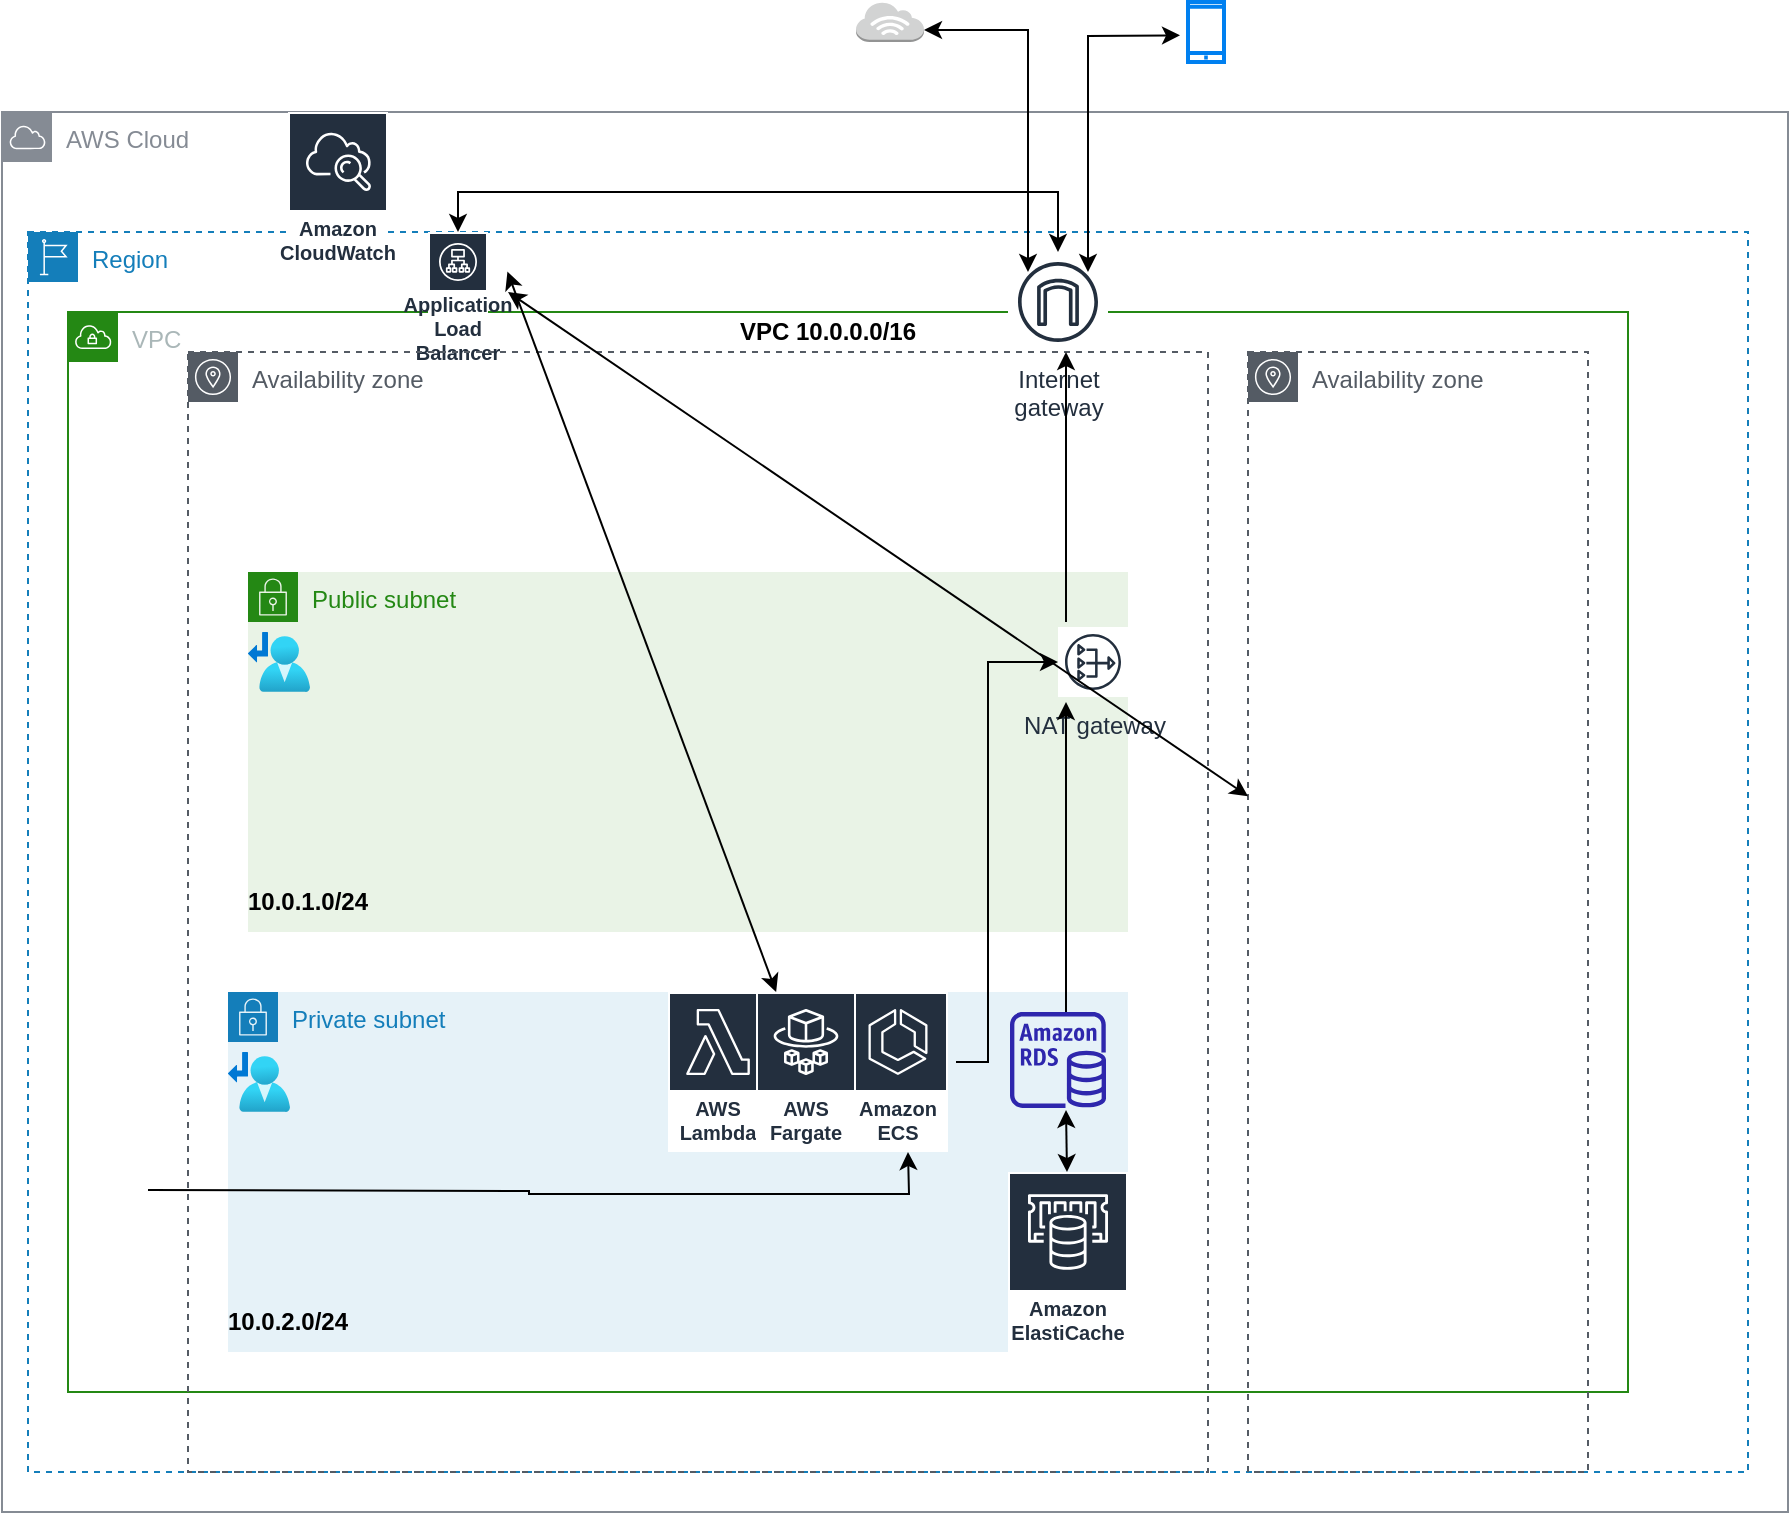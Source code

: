 <mxfile version="16.5.6" type="github">
  <diagram id="bJjdfScnOhEYDZ1nvRLR" name="Page-1">
    <mxGraphModel dx="2249" dy="1931" grid="1" gridSize="10" guides="1" tooltips="1" connect="1" arrows="1" fold="1" page="1" pageScale="1" pageWidth="827" pageHeight="1169" math="0" shadow="0">
      <root>
        <mxCell id="0" />
        <mxCell id="bB3c_y69kQhv3heVyW8m-2" parent="0" />
        <mxCell id="bB3c_y69kQhv3heVyW8m-3" value="Region" style="points=[[0,0],[0.25,0],[0.5,0],[0.75,0],[1,0],[1,0.25],[1,0.5],[1,0.75],[1,1],[0.75,1],[0.5,1],[0.25,1],[0,1],[0,0.75],[0,0.5],[0,0.25]];outlineConnect=0;gradientColor=none;html=1;whiteSpace=wrap;fontSize=12;fontStyle=0;container=1;pointerEvents=0;collapsible=0;recursiveResize=0;shape=mxgraph.aws4.group;grIcon=mxgraph.aws4.group_region;strokeColor=#147EBA;fillColor=none;verticalAlign=top;align=left;spacingLeft=30;fontColor=#147EBA;dashed=1;" parent="bB3c_y69kQhv3heVyW8m-2" vertex="1">
          <mxGeometry x="10" y="10" width="860" height="620" as="geometry" />
        </mxCell>
        <mxCell id="bB3c_y69kQhv3heVyW8m-5" value="VPC" style="points=[[0,0],[0.25,0],[0.5,0],[0.75,0],[1,0],[1,0.25],[1,0.5],[1,0.75],[1,1],[0.75,1],[0.5,1],[0.25,1],[0,1],[0,0.75],[0,0.5],[0,0.25]];outlineConnect=0;gradientColor=none;html=1;whiteSpace=wrap;fontSize=12;fontStyle=0;container=0;pointerEvents=0;collapsible=0;recursiveResize=0;shape=mxgraph.aws4.group;grIcon=mxgraph.aws4.group_vpc;strokeColor=#248814;fillColor=none;verticalAlign=top;align=left;spacingLeft=30;fontColor=#AAB7B8;dashed=0;" parent="bB3c_y69kQhv3heVyW8m-3" vertex="1">
          <mxGeometry x="20" y="40" width="780" height="540" as="geometry" />
        </mxCell>
        <UserObject label="&lt;b&gt;VPC 10.0.0.0/16&lt;/b&gt;" placeholders="1" name="Variable" id="bB3c_y69kQhv3heVyW8m-9">
          <mxCell style="text;html=1;strokeColor=none;fillColor=none;align=center;verticalAlign=middle;whiteSpace=wrap;overflow=hidden;" parent="bB3c_y69kQhv3heVyW8m-3" vertex="1">
            <mxGeometry x="345" y="40" width="110" height="20" as="geometry" />
          </mxCell>
        </UserObject>
        <mxCell id="rqBP-0w8A14e_5uNB48a-29" value="AWS Cloud" style="sketch=0;outlineConnect=0;gradientColor=none;html=1;whiteSpace=wrap;fontSize=12;fontStyle=0;shape=mxgraph.aws4.group;grIcon=mxgraph.aws4.group_aws_cloud;strokeColor=#858B94;fillColor=none;verticalAlign=top;align=left;spacingLeft=30;fontColor=#858B94;dashed=0;" parent="bB3c_y69kQhv3heVyW8m-3" vertex="1">
          <mxGeometry x="-13" y="-60" width="893" height="700" as="geometry" />
        </mxCell>
        <mxCell id="rqBP-0w8A14e_5uNB48a-33" value="Internet&#xa;gateway" style="sketch=0;outlineConnect=0;fontColor=#232F3E;gradientColor=none;strokeColor=#232F3E;fillColor=#ffffff;dashed=0;verticalLabelPosition=bottom;verticalAlign=top;align=center;html=1;fontSize=12;fontStyle=0;aspect=fixed;shape=mxgraph.aws4.resourceIcon;resIcon=mxgraph.aws4.internet_gateway;" parent="bB3c_y69kQhv3heVyW8m-3" vertex="1">
          <mxGeometry x="490" y="10" width="50" height="50" as="geometry" />
        </mxCell>
        <mxCell id="IcXUuV9AT2UmC7xQ3hC1-9" value="Application Load Balancer" style="sketch=0;outlineConnect=0;fontColor=#232F3E;gradientColor=none;strokeColor=#ffffff;fillColor=#232F3E;dashed=0;verticalLabelPosition=middle;verticalAlign=bottom;align=center;html=1;whiteSpace=wrap;fontSize=10;fontStyle=1;spacing=3;shape=mxgraph.aws4.productIcon;prIcon=mxgraph.aws4.application_load_balancer;" parent="bB3c_y69kQhv3heVyW8m-3" vertex="1">
          <mxGeometry x="200" width="30" height="70" as="geometry" />
        </mxCell>
        <mxCell id="IcXUuV9AT2UmC7xQ3hC1-13" value="" style="endArrow=classic;startArrow=classic;html=1;rounded=0;" parent="bB3c_y69kQhv3heVyW8m-3" source="IcXUuV9AT2UmC7xQ3hC1-9" edge="1">
          <mxGeometry width="50" height="50" relative="1" as="geometry">
            <mxPoint x="240" y="10" as="sourcePoint" />
            <mxPoint x="515" y="10" as="targetPoint" />
            <Array as="points">
              <mxPoint x="215" y="-20" />
              <mxPoint x="360" y="-20" />
              <mxPoint x="515" y="-20" />
            </Array>
          </mxGeometry>
        </mxCell>
        <mxCell id="bB3c_y69kQhv3heVyW8m-22" value="" style="outlineConnect=0;dashed=0;verticalLabelPosition=bottom;verticalAlign=top;align=center;html=1;shape=mxgraph.aws3.internet_3;fillColor=#D2D3D3;gradientColor=none;" parent="bB3c_y69kQhv3heVyW8m-2" vertex="1">
          <mxGeometry x="424" y="-105" width="34" height="20" as="geometry" />
        </mxCell>
        <mxCell id="vMngIz2PfXexnk4Se60b-8" value="Availability zone" style="sketch=0;outlineConnect=0;gradientColor=none;html=1;whiteSpace=wrap;fontSize=12;fontStyle=0;shape=mxgraph.aws4.group;grIcon=mxgraph.aws4.group_availability_zone;strokeColor=#545B64;fillColor=none;verticalAlign=top;align=left;spacingLeft=30;fontColor=#545B64;dashed=1;" parent="bB3c_y69kQhv3heVyW8m-2" vertex="1">
          <mxGeometry x="90" y="70" width="510" height="560" as="geometry" />
        </mxCell>
        <mxCell id="vMngIz2PfXexnk4Se60b-9" value="Availability zone" style="sketch=0;outlineConnect=0;gradientColor=none;html=1;whiteSpace=wrap;fontSize=12;fontStyle=0;shape=mxgraph.aws4.group;grIcon=mxgraph.aws4.group_availability_zone;strokeColor=#545B64;fillColor=none;verticalAlign=top;align=left;spacingLeft=30;fontColor=#545B64;dashed=1;" parent="bB3c_y69kQhv3heVyW8m-2" vertex="1">
          <mxGeometry x="620" y="70" width="170" height="560" as="geometry" />
        </mxCell>
        <mxCell id="vMngIz2PfXexnk4Se60b-11" value="Public subnet" style="points=[[0,0],[0.25,0],[0.5,0],[0.75,0],[1,0],[1,0.25],[1,0.5],[1,0.75],[1,1],[0.75,1],[0.5,1],[0.25,1],[0,1],[0,0.75],[0,0.5],[0,0.25]];outlineConnect=0;gradientColor=none;html=1;whiteSpace=wrap;fontSize=12;fontStyle=0;container=1;pointerEvents=0;collapsible=0;recursiveResize=0;shape=mxgraph.aws4.group;grIcon=mxgraph.aws4.group_security_group;grStroke=0;strokeColor=#248814;fillColor=#E9F3E6;verticalAlign=top;align=left;spacingLeft=30;fontColor=#248814;dashed=0;" parent="bB3c_y69kQhv3heVyW8m-2" vertex="1">
          <mxGeometry x="120" y="180" width="440" height="180" as="geometry" />
        </mxCell>
        <mxCell id="vMngIz2PfXexnk4Se60b-29" value="&lt;b&gt;10.0.1.0/24&lt;/b&gt;" style="text;html=1;strokeColor=none;fillColor=none;align=center;verticalAlign=middle;whiteSpace=wrap;rounded=0;" parent="vMngIz2PfXexnk4Se60b-11" vertex="1">
          <mxGeometry x="-1.11e-15" y="150" width="60" height="30" as="geometry" />
        </mxCell>
        <mxCell id="MNGYdxfxnVHck2uHR117-0" value="NAT gateway" style="sketch=0;outlineConnect=0;fontColor=#232F3E;gradientColor=none;strokeColor=#232F3E;fillColor=#ffffff;dashed=0;verticalLabelPosition=bottom;verticalAlign=top;align=center;html=1;fontSize=12;fontStyle=0;aspect=fixed;shape=mxgraph.aws4.resourceIcon;resIcon=mxgraph.aws4.nat_gateway;" parent="vMngIz2PfXexnk4Se60b-11" vertex="1">
          <mxGeometry x="405" y="27.5" width="35" height="35" as="geometry" />
        </mxCell>
        <mxCell id="vMngIz2PfXexnk4Se60b-12" value="Private subnet" style="points=[[0,0],[0.25,0],[0.5,0],[0.75,0],[1,0],[1,0.25],[1,0.5],[1,0.75],[1,1],[0.75,1],[0.5,1],[0.25,1],[0,1],[0,0.75],[0,0.5],[0,0.25]];outlineConnect=0;gradientColor=none;html=1;whiteSpace=wrap;fontSize=12;fontStyle=0;container=1;pointerEvents=0;collapsible=0;recursiveResize=0;shape=mxgraph.aws4.group;grIcon=mxgraph.aws4.group_security_group;grStroke=0;strokeColor=#147EBA;fillColor=#E6F2F8;verticalAlign=top;align=left;spacingLeft=30;fontColor=#147EBA;dashed=0;" parent="bB3c_y69kQhv3heVyW8m-2" vertex="1">
          <mxGeometry x="110" y="390" width="450" height="180" as="geometry" />
        </mxCell>
        <mxCell id="vMngIz2PfXexnk4Se60b-30" value="&lt;b&gt;10.0.2.0/24&lt;/b&gt;" style="text;html=1;strokeColor=none;fillColor=none;align=center;verticalAlign=middle;whiteSpace=wrap;rounded=0;" parent="vMngIz2PfXexnk4Se60b-12" vertex="1">
          <mxGeometry y="150" width="60" height="30" as="geometry" />
        </mxCell>
        <mxCell id="rqBP-0w8A14e_5uNB48a-16" value="" style="endArrow=classic;startArrow=classic;html=1;rounded=0;exitX=0.5;exitY=0;exitDx=0;exitDy=0;exitPerimeter=0;entryX=0.5;entryY=1;entryDx=0;entryDy=0;entryPerimeter=0;" parent="vMngIz2PfXexnk4Se60b-12" edge="1">
          <mxGeometry width="50" height="50" relative="1" as="geometry">
            <mxPoint x="419.5" y="90" as="sourcePoint" />
            <mxPoint x="419" y="59" as="targetPoint" />
          </mxGeometry>
        </mxCell>
        <mxCell id="rqBP-0w8A14e_5uNB48a-34" value="Amazon ECS" style="sketch=0;outlineConnect=0;fontColor=#232F3E;gradientColor=none;strokeColor=#ffffff;fillColor=#232F3E;dashed=0;verticalLabelPosition=middle;verticalAlign=bottom;align=center;html=1;whiteSpace=wrap;fontSize=10;fontStyle=1;spacing=3;shape=mxgraph.aws4.productIcon;prIcon=mxgraph.aws4.ecs;" parent="vMngIz2PfXexnk4Se60b-12" vertex="1">
          <mxGeometry x="310" width="50" height="80" as="geometry" />
        </mxCell>
        <mxCell id="rqBP-0w8A14e_5uNB48a-32" value="AWS Lambda" style="sketch=0;outlineConnect=0;fontColor=#232F3E;gradientColor=none;strokeColor=#ffffff;fillColor=#232F3E;dashed=0;verticalLabelPosition=middle;verticalAlign=bottom;align=center;html=1;whiteSpace=wrap;fontSize=10;fontStyle=1;spacing=3;shape=mxgraph.aws4.productIcon;prIcon=mxgraph.aws4.lambda;" parent="vMngIz2PfXexnk4Se60b-12" vertex="1">
          <mxGeometry x="220" width="50" height="80" as="geometry" />
        </mxCell>
        <object label="" local="10.0.0.0/16" internet_gatway="0.0.0.0/0" id="vMngIz2PfXexnk4Se60b-22">
          <mxCell style="aspect=fixed;html=1;points=[];align=center;image;fontSize=12;image=img/lib/azure2/networking/Route_Tables.svg;" parent="bB3c_y69kQhv3heVyW8m-2" vertex="1">
            <mxGeometry x="120" y="210" width="30.97" height="30" as="geometry" />
          </mxCell>
        </object>
        <object label="" local="10.0.0.0/16" NAT_gateway="0.0.0.0/0" id="vMngIz2PfXexnk4Se60b-34">
          <mxCell style="aspect=fixed;html=1;points=[];align=center;image;fontSize=12;image=img/lib/azure2/networking/Route_Tables.svg;" parent="bB3c_y69kQhv3heVyW8m-2" vertex="1">
            <mxGeometry x="110" y="420" width="30.97" height="30" as="geometry" />
          </mxCell>
        </object>
        <mxCell id="rqBP-0w8A14e_5uNB48a-7" style="edgeStyle=orthogonalEdgeStyle;rounded=0;orthogonalLoop=1;jettySize=auto;html=1;entryX=0.5;entryY=1;entryDx=0;entryDy=0;entryPerimeter=0;" parent="bB3c_y69kQhv3heVyW8m-2" edge="1">
          <mxGeometry relative="1" as="geometry">
            <mxPoint x="529" y="400" as="sourcePoint" />
            <mxPoint x="529" y="245" as="targetPoint" />
          </mxGeometry>
        </mxCell>
        <mxCell id="rqBP-0w8A14e_5uNB48a-8" value="" style="endArrow=classic;html=1;rounded=0;exitX=0.5;exitY=0;exitDx=0;exitDy=0;exitPerimeter=0;entryX=0.5;entryY=1;entryDx=0;entryDy=0;entryPerimeter=0;" parent="bB3c_y69kQhv3heVyW8m-2" edge="1">
          <mxGeometry width="50" height="50" relative="1" as="geometry">
            <mxPoint x="529" y="205" as="sourcePoint" />
            <mxPoint x="529" y="70" as="targetPoint" />
          </mxGeometry>
        </mxCell>
        <mxCell id="rqBP-0w8A14e_5uNB48a-12" style="edgeStyle=orthogonalEdgeStyle;rounded=0;orthogonalLoop=1;jettySize=auto;html=1;" parent="bB3c_y69kQhv3heVyW8m-2" target="MNGYdxfxnVHck2uHR117-0" edge="1">
          <mxGeometry relative="1" as="geometry">
            <mxPoint x="474" y="425" as="sourcePoint" />
            <mxPoint x="509" y="225" as="targetPoint" />
            <Array as="points">
              <mxPoint x="490" y="425" />
              <mxPoint x="490" y="225" />
            </Array>
          </mxGeometry>
        </mxCell>
        <mxCell id="rqBP-0w8A14e_5uNB48a-19" style="edgeStyle=orthogonalEdgeStyle;rounded=0;orthogonalLoop=1;jettySize=auto;html=1;" parent="bB3c_y69kQhv3heVyW8m-2" edge="1">
          <mxGeometry relative="1" as="geometry">
            <mxPoint x="70" y="489" as="sourcePoint" />
            <mxPoint x="450" y="470" as="targetPoint" />
          </mxGeometry>
        </mxCell>
        <mxCell id="rqBP-0w8A14e_5uNB48a-25" value="" style="html=1;verticalLabelPosition=bottom;align=center;labelBackgroundColor=#ffffff;verticalAlign=top;strokeWidth=2;strokeColor=#0080F0;shadow=0;dashed=0;shape=mxgraph.ios7.icons.smartphone;" parent="bB3c_y69kQhv3heVyW8m-2" vertex="1">
          <mxGeometry x="590" y="-105" width="18" height="30" as="geometry" />
        </mxCell>
        <mxCell id="rqBP-0w8A14e_5uNB48a-30" value="" style="sketch=0;outlineConnect=0;fontColor=#232F3E;gradientColor=none;fillColor=#2E27AD;strokeColor=none;dashed=0;verticalLabelPosition=bottom;verticalAlign=top;align=center;html=1;fontSize=12;fontStyle=0;aspect=fixed;pointerEvents=1;shape=mxgraph.aws4.rds_instance;" parent="bB3c_y69kQhv3heVyW8m-2" vertex="1">
          <mxGeometry x="501" y="400" width="48" height="48" as="geometry" />
        </mxCell>
        <mxCell id="rqBP-0w8A14e_5uNB48a-35" value="Amazon ElastiCache" style="sketch=0;outlineConnect=0;fontColor=#232F3E;gradientColor=none;strokeColor=#ffffff;fillColor=#232F3E;dashed=0;verticalLabelPosition=middle;verticalAlign=bottom;align=center;html=1;whiteSpace=wrap;fontSize=10;fontStyle=1;spacing=3;shape=mxgraph.aws4.productIcon;prIcon=mxgraph.aws4.elasticache;" parent="bB3c_y69kQhv3heVyW8m-2" vertex="1">
          <mxGeometry x="500" y="480" width="60" height="90" as="geometry" />
        </mxCell>
        <mxCell id="IcXUuV9AT2UmC7xQ3hC1-4" value="Amazon CloudWatch" style="sketch=0;outlineConnect=0;fontColor=#232F3E;gradientColor=none;strokeColor=#ffffff;fillColor=#232F3E;dashed=0;verticalLabelPosition=middle;verticalAlign=bottom;align=center;html=1;whiteSpace=wrap;fontSize=10;fontStyle=1;spacing=3;shape=mxgraph.aws4.productIcon;prIcon=mxgraph.aws4.cloudwatch;" parent="bB3c_y69kQhv3heVyW8m-2" vertex="1">
          <mxGeometry x="140" y="-50" width="50" height="80" as="geometry" />
        </mxCell>
        <mxCell id="IcXUuV9AT2UmC7xQ3hC1-6" value="" style="endArrow=classic;startArrow=classic;html=1;rounded=0;entryX=1;entryY=0.7;entryDx=0;entryDy=0;entryPerimeter=0;" parent="bB3c_y69kQhv3heVyW8m-2" target="bB3c_y69kQhv3heVyW8m-22" edge="1">
          <mxGeometry width="50" height="50" relative="1" as="geometry">
            <mxPoint x="510" y="30" as="sourcePoint" />
            <mxPoint x="500" y="90" as="targetPoint" />
            <Array as="points">
              <mxPoint x="510" y="-91" />
            </Array>
          </mxGeometry>
        </mxCell>
        <mxCell id="IcXUuV9AT2UmC7xQ3hC1-7" value="" style="endArrow=classic;startArrow=classic;html=1;rounded=0;entryX=-0.222;entryY=0.556;entryDx=0;entryDy=0;entryPerimeter=0;" parent="bB3c_y69kQhv3heVyW8m-2" target="rqBP-0w8A14e_5uNB48a-25" edge="1">
          <mxGeometry width="50" height="50" relative="1" as="geometry">
            <mxPoint x="540" y="30" as="sourcePoint" />
            <mxPoint x="500" y="90" as="targetPoint" />
            <Array as="points">
              <mxPoint x="540" y="-88" />
            </Array>
          </mxGeometry>
        </mxCell>
        <mxCell id="D9VALRkUAMXKh0SZOkRN-1" value="AWS Fargate" style="sketch=0;outlineConnect=0;fontColor=#232F3E;gradientColor=none;strokeColor=#ffffff;fillColor=#232F3E;dashed=0;verticalLabelPosition=middle;verticalAlign=bottom;align=center;html=1;whiteSpace=wrap;fontSize=10;fontStyle=1;spacing=3;shape=mxgraph.aws4.productIcon;prIcon=mxgraph.aws4.fargate;" parent="bB3c_y69kQhv3heVyW8m-2" vertex="1">
          <mxGeometry x="374" y="390" width="50" height="80" as="geometry" />
        </mxCell>
        <mxCell id="D9VALRkUAMXKh0SZOkRN-7" value="" style="endArrow=classic;startArrow=classic;html=1;rounded=0;exitX=0.283;exitY=0.114;exitDx=0;exitDy=0;exitPerimeter=0;" parent="bB3c_y69kQhv3heVyW8m-2" source="rqBP-0w8A14e_5uNB48a-29" target="D9VALRkUAMXKh0SZOkRN-1" edge="1">
          <mxGeometry width="50" height="50" relative="1" as="geometry">
            <mxPoint x="530" y="280" as="sourcePoint" />
            <mxPoint x="580" y="230" as="targetPoint" />
          </mxGeometry>
        </mxCell>
        <mxCell id="D9VALRkUAMXKh0SZOkRN-8" value="" style="endArrow=classic;startArrow=classic;html=1;rounded=0;" parent="bB3c_y69kQhv3heVyW8m-2" source="vMngIz2PfXexnk4Se60b-9" edge="1">
          <mxGeometry width="50" height="50" relative="1" as="geometry">
            <mxPoint x="530" y="280" as="sourcePoint" />
            <mxPoint x="250" y="40" as="targetPoint" />
          </mxGeometry>
        </mxCell>
      </root>
    </mxGraphModel>
  </diagram>
</mxfile>
